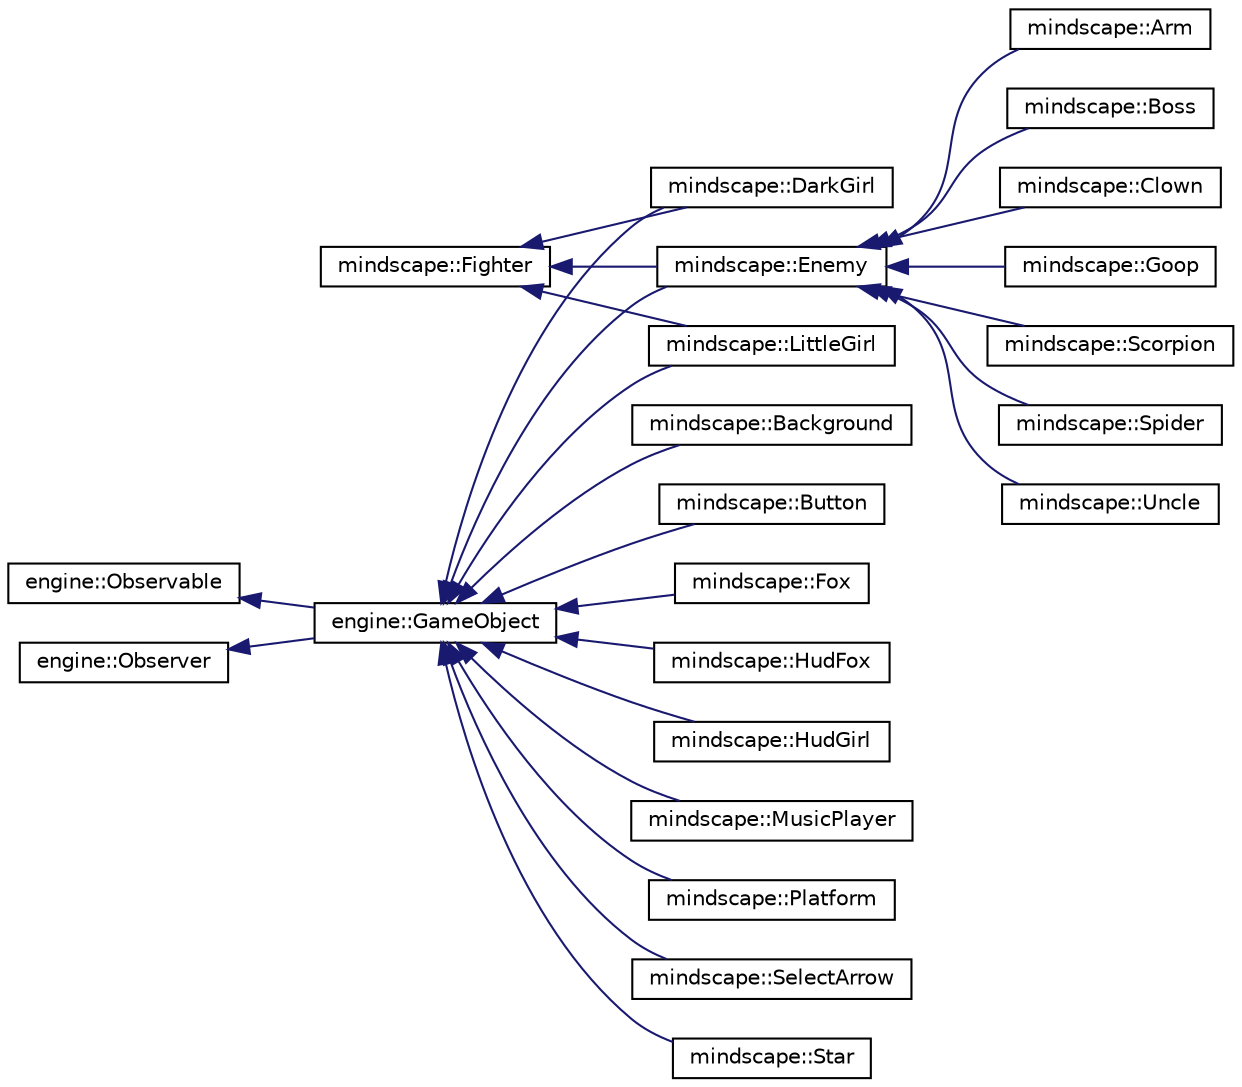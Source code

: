 digraph "Graphical Class Hierarchy"
{
  edge [fontname="Helvetica",fontsize="10",labelfontname="Helvetica",labelfontsize="10"];
  node [fontname="Helvetica",fontsize="10",shape=record];
  rankdir="LR";
  Node1 [label="mindscape::Fighter",height=0.2,width=0.4,color="black", fillcolor="white", style="filled",URL="$classmindscape_1_1_fighter.html"];
  Node1 -> Node2 [dir="back",color="midnightblue",fontsize="10",style="solid",fontname="Helvetica"];
  Node2 [label="mindscape::DarkGirl",height=0.2,width=0.4,color="black", fillcolor="white", style="filled",URL="$classmindscape_1_1_dark_girl.html"];
  Node1 -> Node3 [dir="back",color="midnightblue",fontsize="10",style="solid",fontname="Helvetica"];
  Node3 [label="mindscape::Enemy",height=0.2,width=0.4,color="black", fillcolor="white", style="filled",URL="$classmindscape_1_1_enemy.html"];
  Node3 -> Node4 [dir="back",color="midnightblue",fontsize="10",style="solid",fontname="Helvetica"];
  Node4 [label="mindscape::Arm",height=0.2,width=0.4,color="black", fillcolor="white", style="filled",URL="$classmindscape_1_1_arm.html"];
  Node3 -> Node5 [dir="back",color="midnightblue",fontsize="10",style="solid",fontname="Helvetica"];
  Node5 [label="mindscape::Boss",height=0.2,width=0.4,color="black", fillcolor="white", style="filled",URL="$classmindscape_1_1_boss.html"];
  Node3 -> Node6 [dir="back",color="midnightblue",fontsize="10",style="solid",fontname="Helvetica"];
  Node6 [label="mindscape::Clown",height=0.2,width=0.4,color="black", fillcolor="white", style="filled",URL="$classmindscape_1_1_clown.html"];
  Node3 -> Node7 [dir="back",color="midnightblue",fontsize="10",style="solid",fontname="Helvetica"];
  Node7 [label="mindscape::Goop",height=0.2,width=0.4,color="black", fillcolor="white", style="filled",URL="$classmindscape_1_1_goop.html"];
  Node3 -> Node8 [dir="back",color="midnightblue",fontsize="10",style="solid",fontname="Helvetica"];
  Node8 [label="mindscape::Scorpion",height=0.2,width=0.4,color="black", fillcolor="white", style="filled",URL="$classmindscape_1_1_scorpion.html"];
  Node3 -> Node9 [dir="back",color="midnightblue",fontsize="10",style="solid",fontname="Helvetica"];
  Node9 [label="mindscape::Spider",height=0.2,width=0.4,color="black", fillcolor="white", style="filled",URL="$classmindscape_1_1_spider.html"];
  Node3 -> Node10 [dir="back",color="midnightblue",fontsize="10",style="solid",fontname="Helvetica"];
  Node10 [label="mindscape::Uncle",height=0.2,width=0.4,color="black", fillcolor="white", style="filled",URL="$classmindscape_1_1_uncle.html"];
  Node1 -> Node11 [dir="back",color="midnightblue",fontsize="10",style="solid",fontname="Helvetica"];
  Node11 [label="mindscape::LittleGirl",height=0.2,width=0.4,color="black", fillcolor="white", style="filled",URL="$classmindscape_1_1_little_girl.html"];
  Node12 [label="engine::Observable",height=0.2,width=0.4,color="black", fillcolor="white", style="filled",URL="$classengine_1_1_observable.html"];
  Node12 -> Node13 [dir="back",color="midnightblue",fontsize="10",style="solid",fontname="Helvetica"];
  Node13 [label="engine::GameObject",height=0.2,width=0.4,color="black", fillcolor="white", style="filled",URL="$classengine_1_1_game_object.html",tooltip="A Game class. "];
  Node13 -> Node14 [dir="back",color="midnightblue",fontsize="10",style="solid",fontname="Helvetica"];
  Node14 [label="mindscape::Background",height=0.2,width=0.4,color="black", fillcolor="white", style="filled",URL="$classmindscape_1_1_background.html"];
  Node13 -> Node15 [dir="back",color="midnightblue",fontsize="10",style="solid",fontname="Helvetica"];
  Node15 [label="mindscape::Button",height=0.2,width=0.4,color="black", fillcolor="white", style="filled",URL="$classmindscape_1_1_button.html"];
  Node13 -> Node2 [dir="back",color="midnightblue",fontsize="10",style="solid",fontname="Helvetica"];
  Node13 -> Node3 [dir="back",color="midnightblue",fontsize="10",style="solid",fontname="Helvetica"];
  Node13 -> Node16 [dir="back",color="midnightblue",fontsize="10",style="solid",fontname="Helvetica"];
  Node16 [label="mindscape::Fox",height=0.2,width=0.4,color="black", fillcolor="white", style="filled",URL="$classmindscape_1_1_fox.html"];
  Node13 -> Node17 [dir="back",color="midnightblue",fontsize="10",style="solid",fontname="Helvetica"];
  Node17 [label="mindscape::HudFox",height=0.2,width=0.4,color="black", fillcolor="white", style="filled",URL="$classmindscape_1_1_hud_fox.html"];
  Node13 -> Node18 [dir="back",color="midnightblue",fontsize="10",style="solid",fontname="Helvetica"];
  Node18 [label="mindscape::HudGirl",height=0.2,width=0.4,color="black", fillcolor="white", style="filled",URL="$classmindscape_1_1_hud_girl.html"];
  Node13 -> Node11 [dir="back",color="midnightblue",fontsize="10",style="solid",fontname="Helvetica"];
  Node13 -> Node19 [dir="back",color="midnightblue",fontsize="10",style="solid",fontname="Helvetica"];
  Node19 [label="mindscape::MusicPlayer",height=0.2,width=0.4,color="black", fillcolor="white", style="filled",URL="$classmindscape_1_1_music_player.html"];
  Node13 -> Node20 [dir="back",color="midnightblue",fontsize="10",style="solid",fontname="Helvetica"];
  Node20 [label="mindscape::Platform",height=0.2,width=0.4,color="black", fillcolor="white", style="filled",URL="$classmindscape_1_1_platform.html"];
  Node13 -> Node21 [dir="back",color="midnightblue",fontsize="10",style="solid",fontname="Helvetica"];
  Node21 [label="mindscape::SelectArrow",height=0.2,width=0.4,color="black", fillcolor="white", style="filled",URL="$classmindscape_1_1_select_arrow.html"];
  Node13 -> Node22 [dir="back",color="midnightblue",fontsize="10",style="solid",fontname="Helvetica"];
  Node22 [label="mindscape::Star",height=0.2,width=0.4,color="black", fillcolor="white", style="filled",URL="$classmindscape_1_1_star.html"];
  Node23 [label="engine::Observer",height=0.2,width=0.4,color="black", fillcolor="white", style="filled",URL="$classengine_1_1_observer.html"];
  Node23 -> Node13 [dir="back",color="midnightblue",fontsize="10",style="solid",fontname="Helvetica"];
}
